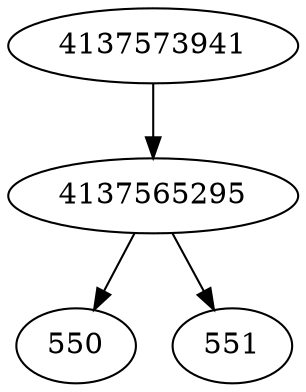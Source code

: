 strict digraph  {
4137565295;
4137573941;
550;
551;
4137565295 -> 550;
4137565295 -> 551;
4137573941 -> 4137565295;
}
